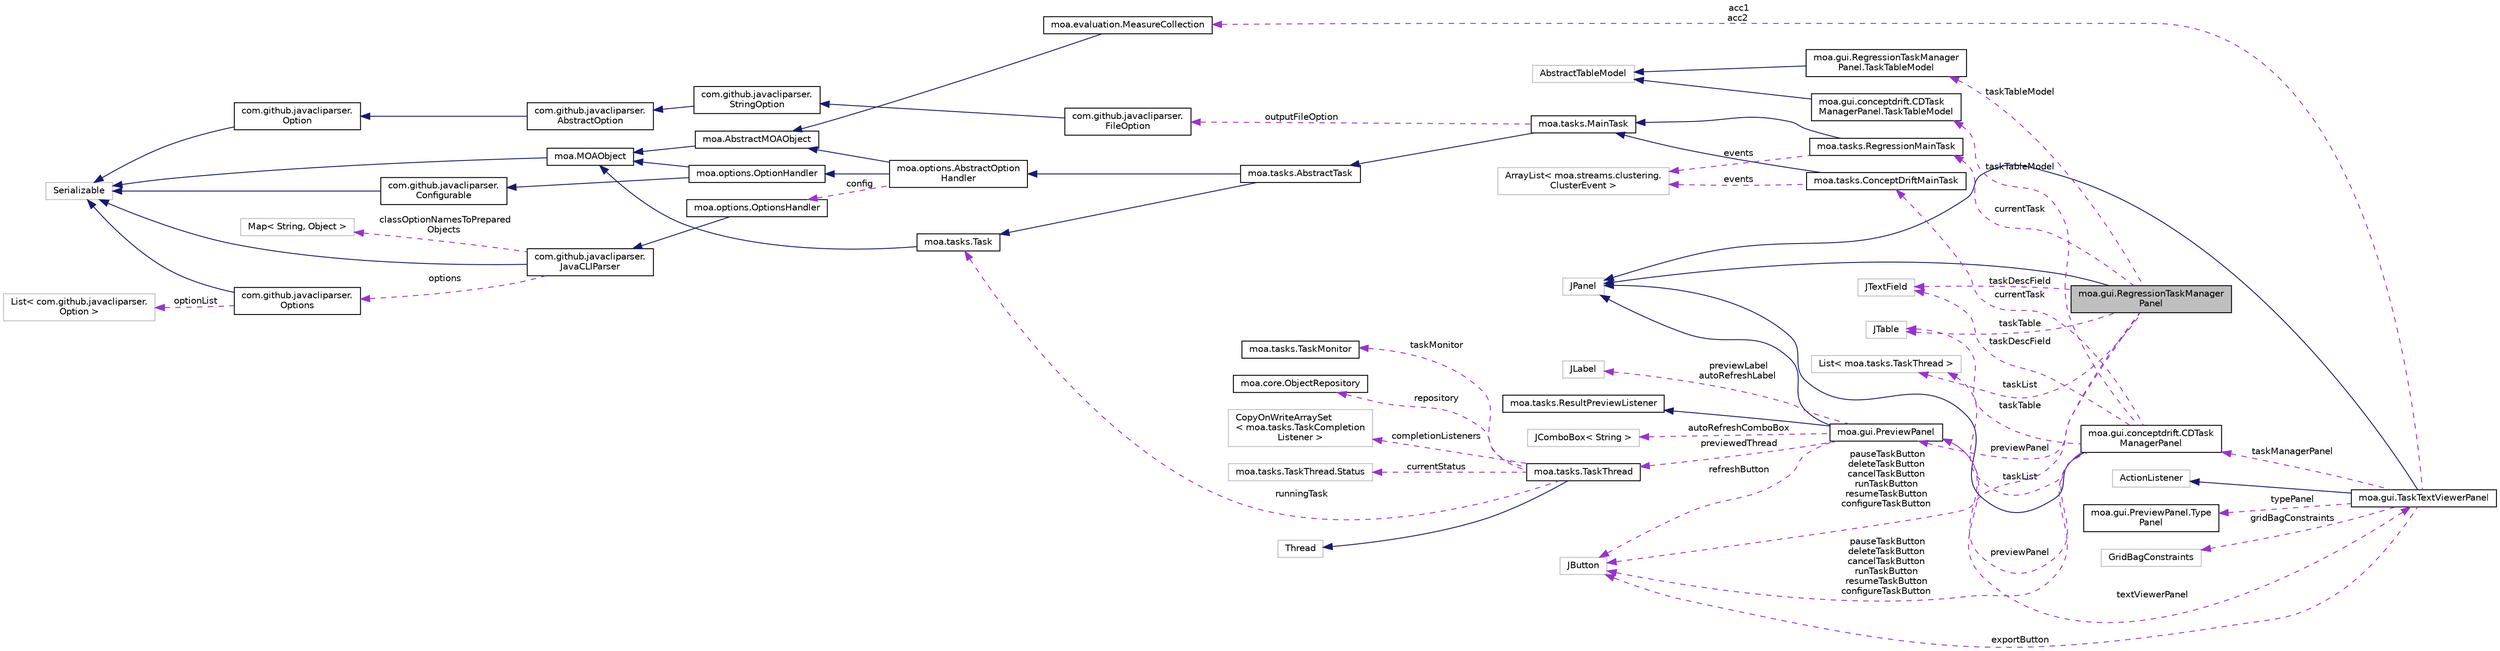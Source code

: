 digraph "moa.gui.RegressionTaskManagerPanel"
{
 // LATEX_PDF_SIZE
  edge [fontname="Helvetica",fontsize="10",labelfontname="Helvetica",labelfontsize="10"];
  node [fontname="Helvetica",fontsize="10",shape=record];
  rankdir="LR";
  Node1 [label="moa.gui.RegressionTaskManager\lPanel",height=0.2,width=0.4,color="black", fillcolor="grey75", style="filled", fontcolor="black",tooltip=" "];
  Node2 -> Node1 [dir="back",color="midnightblue",fontsize="10",style="solid",fontname="Helvetica"];
  Node2 [label="JPanel",height=0.2,width=0.4,color="grey75", fillcolor="white", style="filled",tooltip=" "];
  Node3 -> Node1 [dir="back",color="darkorchid3",fontsize="10",style="dashed",label=" pauseTaskButton\ndeleteTaskButton\ncancelTaskButton\nrunTaskButton\nresumeTaskButton\nconfigureTaskButton" ,fontname="Helvetica"];
  Node3 [label="JButton",height=0.2,width=0.4,color="grey75", fillcolor="white", style="filled",tooltip=" "];
  Node4 -> Node1 [dir="back",color="darkorchid3",fontsize="10",style="dashed",label=" previewPanel" ,fontname="Helvetica"];
  Node4 [label="moa.gui.PreviewPanel",height=0.2,width=0.4,color="black", fillcolor="white", style="filled",URL="$classmoa_1_1gui_1_1_preview_panel.html",tooltip=" "];
  Node2 -> Node4 [dir="back",color="midnightblue",fontsize="10",style="solid",fontname="Helvetica"];
  Node5 -> Node4 [dir="back",color="midnightblue",fontsize="10",style="solid",fontname="Helvetica"];
  Node5 [label="moa.tasks.ResultPreviewListener",height=0.2,width=0.4,color="black", fillcolor="white", style="filled",URL="$interfacemoa_1_1tasks_1_1_result_preview_listener.html",tooltip=" "];
  Node6 -> Node4 [dir="back",color="darkorchid3",fontsize="10",style="dashed",label=" textViewerPanel" ,fontname="Helvetica"];
  Node6 [label="moa.gui.TaskTextViewerPanel",height=0.2,width=0.4,color="black", fillcolor="white", style="filled",URL="$classmoa_1_1gui_1_1_task_text_viewer_panel.html",tooltip=" "];
  Node2 -> Node6 [dir="back",color="midnightblue",fontsize="10",style="solid",fontname="Helvetica"];
  Node7 -> Node6 [dir="back",color="midnightblue",fontsize="10",style="solid",fontname="Helvetica"];
  Node7 [label="ActionListener",height=0.2,width=0.4,color="grey75", fillcolor="white", style="filled",tooltip=" "];
  Node8 -> Node6 [dir="back",color="darkorchid3",fontsize="10",style="dashed",label=" typePanel" ,fontname="Helvetica"];
  Node8 [label="moa.gui.PreviewPanel.Type\lPanel",height=0.2,width=0.4,color="black", fillcolor="white", style="filled",URL="$enummoa_1_1gui_1_1_preview_panel_1_1_type_panel.html",tooltip=" "];
  Node9 -> Node6 [dir="back",color="darkorchid3",fontsize="10",style="dashed",label=" gridBagConstraints" ,fontname="Helvetica"];
  Node9 [label="GridBagConstraints",height=0.2,width=0.4,color="grey75", fillcolor="white", style="filled",tooltip=" "];
  Node3 -> Node6 [dir="back",color="darkorchid3",fontsize="10",style="dashed",label=" exportButton" ,fontname="Helvetica"];
  Node10 -> Node6 [dir="back",color="darkorchid3",fontsize="10",style="dashed",label=" taskManagerPanel" ,fontname="Helvetica"];
  Node10 [label="moa.gui.conceptdrift.CDTask\lManagerPanel",height=0.2,width=0.4,color="black", fillcolor="white", style="filled",URL="$classmoa_1_1gui_1_1conceptdrift_1_1_c_d_task_manager_panel.html",tooltip=" "];
  Node2 -> Node10 [dir="back",color="midnightblue",fontsize="10",style="solid",fontname="Helvetica"];
  Node11 -> Node10 [dir="back",color="darkorchid3",fontsize="10",style="dashed",label=" currentTask" ,fontname="Helvetica"];
  Node11 [label="moa.tasks.ConceptDriftMainTask",height=0.2,width=0.4,color="black", fillcolor="white", style="filled",URL="$classmoa_1_1tasks_1_1_concept_drift_main_task.html",tooltip=" "];
  Node12 -> Node11 [dir="back",color="midnightblue",fontsize="10",style="solid",fontname="Helvetica"];
  Node12 [label="moa.tasks.MainTask",height=0.2,width=0.4,color="black", fillcolor="white", style="filled",URL="$classmoa_1_1tasks_1_1_main_task.html",tooltip=" "];
  Node13 -> Node12 [dir="back",color="midnightblue",fontsize="10",style="solid",fontname="Helvetica"];
  Node13 [label="moa.tasks.AbstractTask",height=0.2,width=0.4,color="black", fillcolor="white", style="filled",URL="$classmoa_1_1tasks_1_1_abstract_task.html",tooltip=" "];
  Node14 -> Node13 [dir="back",color="midnightblue",fontsize="10",style="solid",fontname="Helvetica"];
  Node14 [label="moa.options.AbstractOption\lHandler",height=0.2,width=0.4,color="black", fillcolor="white", style="filled",URL="$classmoa_1_1options_1_1_abstract_option_handler.html",tooltip=" "];
  Node15 -> Node14 [dir="back",color="midnightblue",fontsize="10",style="solid",fontname="Helvetica"];
  Node15 [label="moa.AbstractMOAObject",height=0.2,width=0.4,color="black", fillcolor="white", style="filled",URL="$classmoa_1_1_abstract_m_o_a_object.html",tooltip=" "];
  Node16 -> Node15 [dir="back",color="midnightblue",fontsize="10",style="solid",fontname="Helvetica"];
  Node16 [label="moa.MOAObject",height=0.2,width=0.4,color="black", fillcolor="white", style="filled",URL="$interfacemoa_1_1_m_o_a_object.html",tooltip=" "];
  Node17 -> Node16 [dir="back",color="midnightblue",fontsize="10",style="solid",fontname="Helvetica"];
  Node17 [label="Serializable",height=0.2,width=0.4,color="grey75", fillcolor="white", style="filled",tooltip=" "];
  Node18 -> Node14 [dir="back",color="midnightblue",fontsize="10",style="solid",fontname="Helvetica"];
  Node18 [label="moa.options.OptionHandler",height=0.2,width=0.4,color="black", fillcolor="white", style="filled",URL="$interfacemoa_1_1options_1_1_option_handler.html",tooltip=" "];
  Node16 -> Node18 [dir="back",color="midnightblue",fontsize="10",style="solid",fontname="Helvetica"];
  Node19 -> Node18 [dir="back",color="midnightblue",fontsize="10",style="solid",fontname="Helvetica"];
  Node19 [label="com.github.javacliparser.\lConfigurable",height=0.2,width=0.4,color="black", fillcolor="white", style="filled",URL="$interfacecom_1_1github_1_1javacliparser_1_1_configurable.html",tooltip=" "];
  Node17 -> Node19 [dir="back",color="midnightblue",fontsize="10",style="solid",fontname="Helvetica"];
  Node20 -> Node14 [dir="back",color="darkorchid3",fontsize="10",style="dashed",label=" config" ,fontname="Helvetica"];
  Node20 [label="moa.options.OptionsHandler",height=0.2,width=0.4,color="black", fillcolor="white", style="filled",URL="$classmoa_1_1options_1_1_options_handler.html",tooltip=" "];
  Node21 -> Node20 [dir="back",color="midnightblue",fontsize="10",style="solid",fontname="Helvetica"];
  Node21 [label="com.github.javacliparser.\lJavaCLIParser",height=0.2,width=0.4,color="black", fillcolor="white", style="filled",URL="$classcom_1_1github_1_1javacliparser_1_1_java_c_l_i_parser.html",tooltip=" "];
  Node17 -> Node21 [dir="back",color="midnightblue",fontsize="10",style="solid",fontname="Helvetica"];
  Node22 -> Node21 [dir="back",color="darkorchid3",fontsize="10",style="dashed",label=" options" ,fontname="Helvetica"];
  Node22 [label="com.github.javacliparser.\lOptions",height=0.2,width=0.4,color="black", fillcolor="white", style="filled",URL="$classcom_1_1github_1_1javacliparser_1_1_options.html",tooltip=" "];
  Node17 -> Node22 [dir="back",color="midnightblue",fontsize="10",style="solid",fontname="Helvetica"];
  Node23 -> Node22 [dir="back",color="darkorchid3",fontsize="10",style="dashed",label=" optionList" ,fontname="Helvetica"];
  Node23 [label="List\< com.github.javacliparser.\lOption \>",height=0.2,width=0.4,color="grey75", fillcolor="white", style="filled",tooltip=" "];
  Node24 -> Node21 [dir="back",color="darkorchid3",fontsize="10",style="dashed",label=" classOptionNamesToPrepared\lObjects" ,fontname="Helvetica"];
  Node24 [label="Map\< String, Object \>",height=0.2,width=0.4,color="grey75", fillcolor="white", style="filled",tooltip=" "];
  Node25 -> Node13 [dir="back",color="midnightblue",fontsize="10",style="solid",fontname="Helvetica"];
  Node25 [label="moa.tasks.Task",height=0.2,width=0.4,color="black", fillcolor="white", style="filled",URL="$interfacemoa_1_1tasks_1_1_task.html",tooltip=" "];
  Node16 -> Node25 [dir="back",color="midnightblue",fontsize="10",style="solid",fontname="Helvetica"];
  Node26 -> Node12 [dir="back",color="darkorchid3",fontsize="10",style="dashed",label=" outputFileOption" ,fontname="Helvetica"];
  Node26 [label="com.github.javacliparser.\lFileOption",height=0.2,width=0.4,color="black", fillcolor="white", style="filled",URL="$classcom_1_1github_1_1javacliparser_1_1_file_option.html",tooltip=" "];
  Node27 -> Node26 [dir="back",color="midnightblue",fontsize="10",style="solid",fontname="Helvetica"];
  Node27 [label="com.github.javacliparser.\lStringOption",height=0.2,width=0.4,color="black", fillcolor="white", style="filled",URL="$classcom_1_1github_1_1javacliparser_1_1_string_option.html",tooltip=" "];
  Node28 -> Node27 [dir="back",color="midnightblue",fontsize="10",style="solid",fontname="Helvetica"];
  Node28 [label="com.github.javacliparser.\lAbstractOption",height=0.2,width=0.4,color="black", fillcolor="white", style="filled",URL="$classcom_1_1github_1_1javacliparser_1_1_abstract_option.html",tooltip=" "];
  Node29 -> Node28 [dir="back",color="midnightblue",fontsize="10",style="solid",fontname="Helvetica"];
  Node29 [label="com.github.javacliparser.\lOption",height=0.2,width=0.4,color="black", fillcolor="white", style="filled",URL="$interfacecom_1_1github_1_1javacliparser_1_1_option.html",tooltip=" "];
  Node17 -> Node29 [dir="back",color="midnightblue",fontsize="10",style="solid",fontname="Helvetica"];
  Node30 -> Node11 [dir="back",color="darkorchid3",fontsize="10",style="dashed",label=" events" ,fontname="Helvetica"];
  Node30 [label="ArrayList\< moa.streams.clustering.\lClusterEvent \>",height=0.2,width=0.4,color="grey75", fillcolor="white", style="filled",tooltip=" "];
  Node3 -> Node10 [dir="back",color="darkorchid3",fontsize="10",style="dashed",label=" pauseTaskButton\ndeleteTaskButton\ncancelTaskButton\nrunTaskButton\nresumeTaskButton\nconfigureTaskButton" ,fontname="Helvetica"];
  Node4 -> Node10 [dir="back",color="darkorchid3",fontsize="10",style="dashed",label=" previewPanel" ,fontname="Helvetica"];
  Node31 -> Node10 [dir="back",color="darkorchid3",fontsize="10",style="dashed",label=" taskDescField" ,fontname="Helvetica"];
  Node31 [label="JTextField",height=0.2,width=0.4,color="grey75", fillcolor="white", style="filled",tooltip=" "];
  Node32 -> Node10 [dir="back",color="darkorchid3",fontsize="10",style="dashed",label=" taskTableModel" ,fontname="Helvetica"];
  Node32 [label="moa.gui.conceptdrift.CDTask\lManagerPanel.TaskTableModel",height=0.2,width=0.4,color="black", fillcolor="white", style="filled",URL="$classmoa_1_1gui_1_1conceptdrift_1_1_c_d_task_manager_panel_1_1_task_table_model.html",tooltip=" "];
  Node33 -> Node32 [dir="back",color="midnightblue",fontsize="10",style="solid",fontname="Helvetica"];
  Node33 [label="AbstractTableModel",height=0.2,width=0.4,color="grey75", fillcolor="white", style="filled",tooltip=" "];
  Node34 -> Node10 [dir="back",color="darkorchid3",fontsize="10",style="dashed",label=" taskTable" ,fontname="Helvetica"];
  Node34 [label="JTable",height=0.2,width=0.4,color="grey75", fillcolor="white", style="filled",tooltip=" "];
  Node35 -> Node10 [dir="back",color="darkorchid3",fontsize="10",style="dashed",label=" taskList" ,fontname="Helvetica"];
  Node35 [label="List\< moa.tasks.TaskThread \>",height=0.2,width=0.4,color="grey75", fillcolor="white", style="filled",tooltip=" "];
  Node36 -> Node6 [dir="back",color="darkorchid3",fontsize="10",style="dashed",label=" acc1\nacc2" ,fontname="Helvetica"];
  Node36 [label="moa.evaluation.MeasureCollection",height=0.2,width=0.4,color="black", fillcolor="white", style="filled",URL="$classmoa_1_1evaluation_1_1_measure_collection.html",tooltip=" "];
  Node15 -> Node36 [dir="back",color="midnightblue",fontsize="10",style="solid",fontname="Helvetica"];
  Node3 -> Node4 [dir="back",color="darkorchid3",fontsize="10",style="dashed",label=" refreshButton" ,fontname="Helvetica"];
  Node37 -> Node4 [dir="back",color="darkorchid3",fontsize="10",style="dashed",label=" autoRefreshComboBox" ,fontname="Helvetica"];
  Node37 [label="JComboBox\< String \>",height=0.2,width=0.4,color="grey75", fillcolor="white", style="filled",tooltip=" "];
  Node38 -> Node4 [dir="back",color="darkorchid3",fontsize="10",style="dashed",label=" previewedThread" ,fontname="Helvetica"];
  Node38 [label="moa.tasks.TaskThread",height=0.2,width=0.4,color="black", fillcolor="white", style="filled",URL="$classmoa_1_1tasks_1_1_task_thread.html",tooltip=" "];
  Node39 -> Node38 [dir="back",color="midnightblue",fontsize="10",style="solid",fontname="Helvetica"];
  Node39 [label="Thread",height=0.2,width=0.4,color="grey75", fillcolor="white", style="filled",tooltip=" "];
  Node40 -> Node38 [dir="back",color="darkorchid3",fontsize="10",style="dashed",label=" taskMonitor" ,fontname="Helvetica"];
  Node40 [label="moa.tasks.TaskMonitor",height=0.2,width=0.4,color="black", fillcolor="white", style="filled",URL="$interfacemoa_1_1tasks_1_1_task_monitor.html",tooltip=" "];
  Node41 -> Node38 [dir="back",color="darkorchid3",fontsize="10",style="dashed",label=" repository" ,fontname="Helvetica"];
  Node41 [label="moa.core.ObjectRepository",height=0.2,width=0.4,color="black", fillcolor="white", style="filled",URL="$interfacemoa_1_1core_1_1_object_repository.html",tooltip=" "];
  Node42 -> Node38 [dir="back",color="darkorchid3",fontsize="10",style="dashed",label=" completionListeners" ,fontname="Helvetica"];
  Node42 [label="CopyOnWriteArraySet\l\< moa.tasks.TaskCompletion\lListener \>",height=0.2,width=0.4,color="grey75", fillcolor="white", style="filled",tooltip=" "];
  Node43 -> Node38 [dir="back",color="darkorchid3",fontsize="10",style="dashed",label=" currentStatus" ,fontname="Helvetica"];
  Node43 [label="moa.tasks.TaskThread.Status",height=0.2,width=0.4,color="grey75", fillcolor="white", style="filled",tooltip=" "];
  Node25 -> Node38 [dir="back",color="darkorchid3",fontsize="10",style="dashed",label=" runningTask" ,fontname="Helvetica"];
  Node44 -> Node4 [dir="back",color="darkorchid3",fontsize="10",style="dashed",label=" previewLabel\nautoRefreshLabel" ,fontname="Helvetica"];
  Node44 [label="JLabel",height=0.2,width=0.4,color="grey75", fillcolor="white", style="filled",tooltip=" "];
  Node31 -> Node1 [dir="back",color="darkorchid3",fontsize="10",style="dashed",label=" taskDescField" ,fontname="Helvetica"];
  Node34 -> Node1 [dir="back",color="darkorchid3",fontsize="10",style="dashed",label=" taskTable" ,fontname="Helvetica"];
  Node45 -> Node1 [dir="back",color="darkorchid3",fontsize="10",style="dashed",label=" taskTableModel" ,fontname="Helvetica"];
  Node45 [label="moa.gui.RegressionTaskManager\lPanel.TaskTableModel",height=0.2,width=0.4,color="black", fillcolor="white", style="filled",URL="$classmoa_1_1gui_1_1_regression_task_manager_panel_1_1_task_table_model.html",tooltip=" "];
  Node33 -> Node45 [dir="back",color="midnightblue",fontsize="10",style="solid",fontname="Helvetica"];
  Node46 -> Node1 [dir="back",color="darkorchid3",fontsize="10",style="dashed",label=" currentTask" ,fontname="Helvetica"];
  Node46 [label="moa.tasks.RegressionMainTask",height=0.2,width=0.4,color="black", fillcolor="white", style="filled",URL="$classmoa_1_1tasks_1_1_regression_main_task.html",tooltip=" "];
  Node12 -> Node46 [dir="back",color="midnightblue",fontsize="10",style="solid",fontname="Helvetica"];
  Node30 -> Node46 [dir="back",color="darkorchid3",fontsize="10",style="dashed",label=" events" ,fontname="Helvetica"];
  Node35 -> Node1 [dir="back",color="darkorchid3",fontsize="10",style="dashed",label=" taskList" ,fontname="Helvetica"];
}

